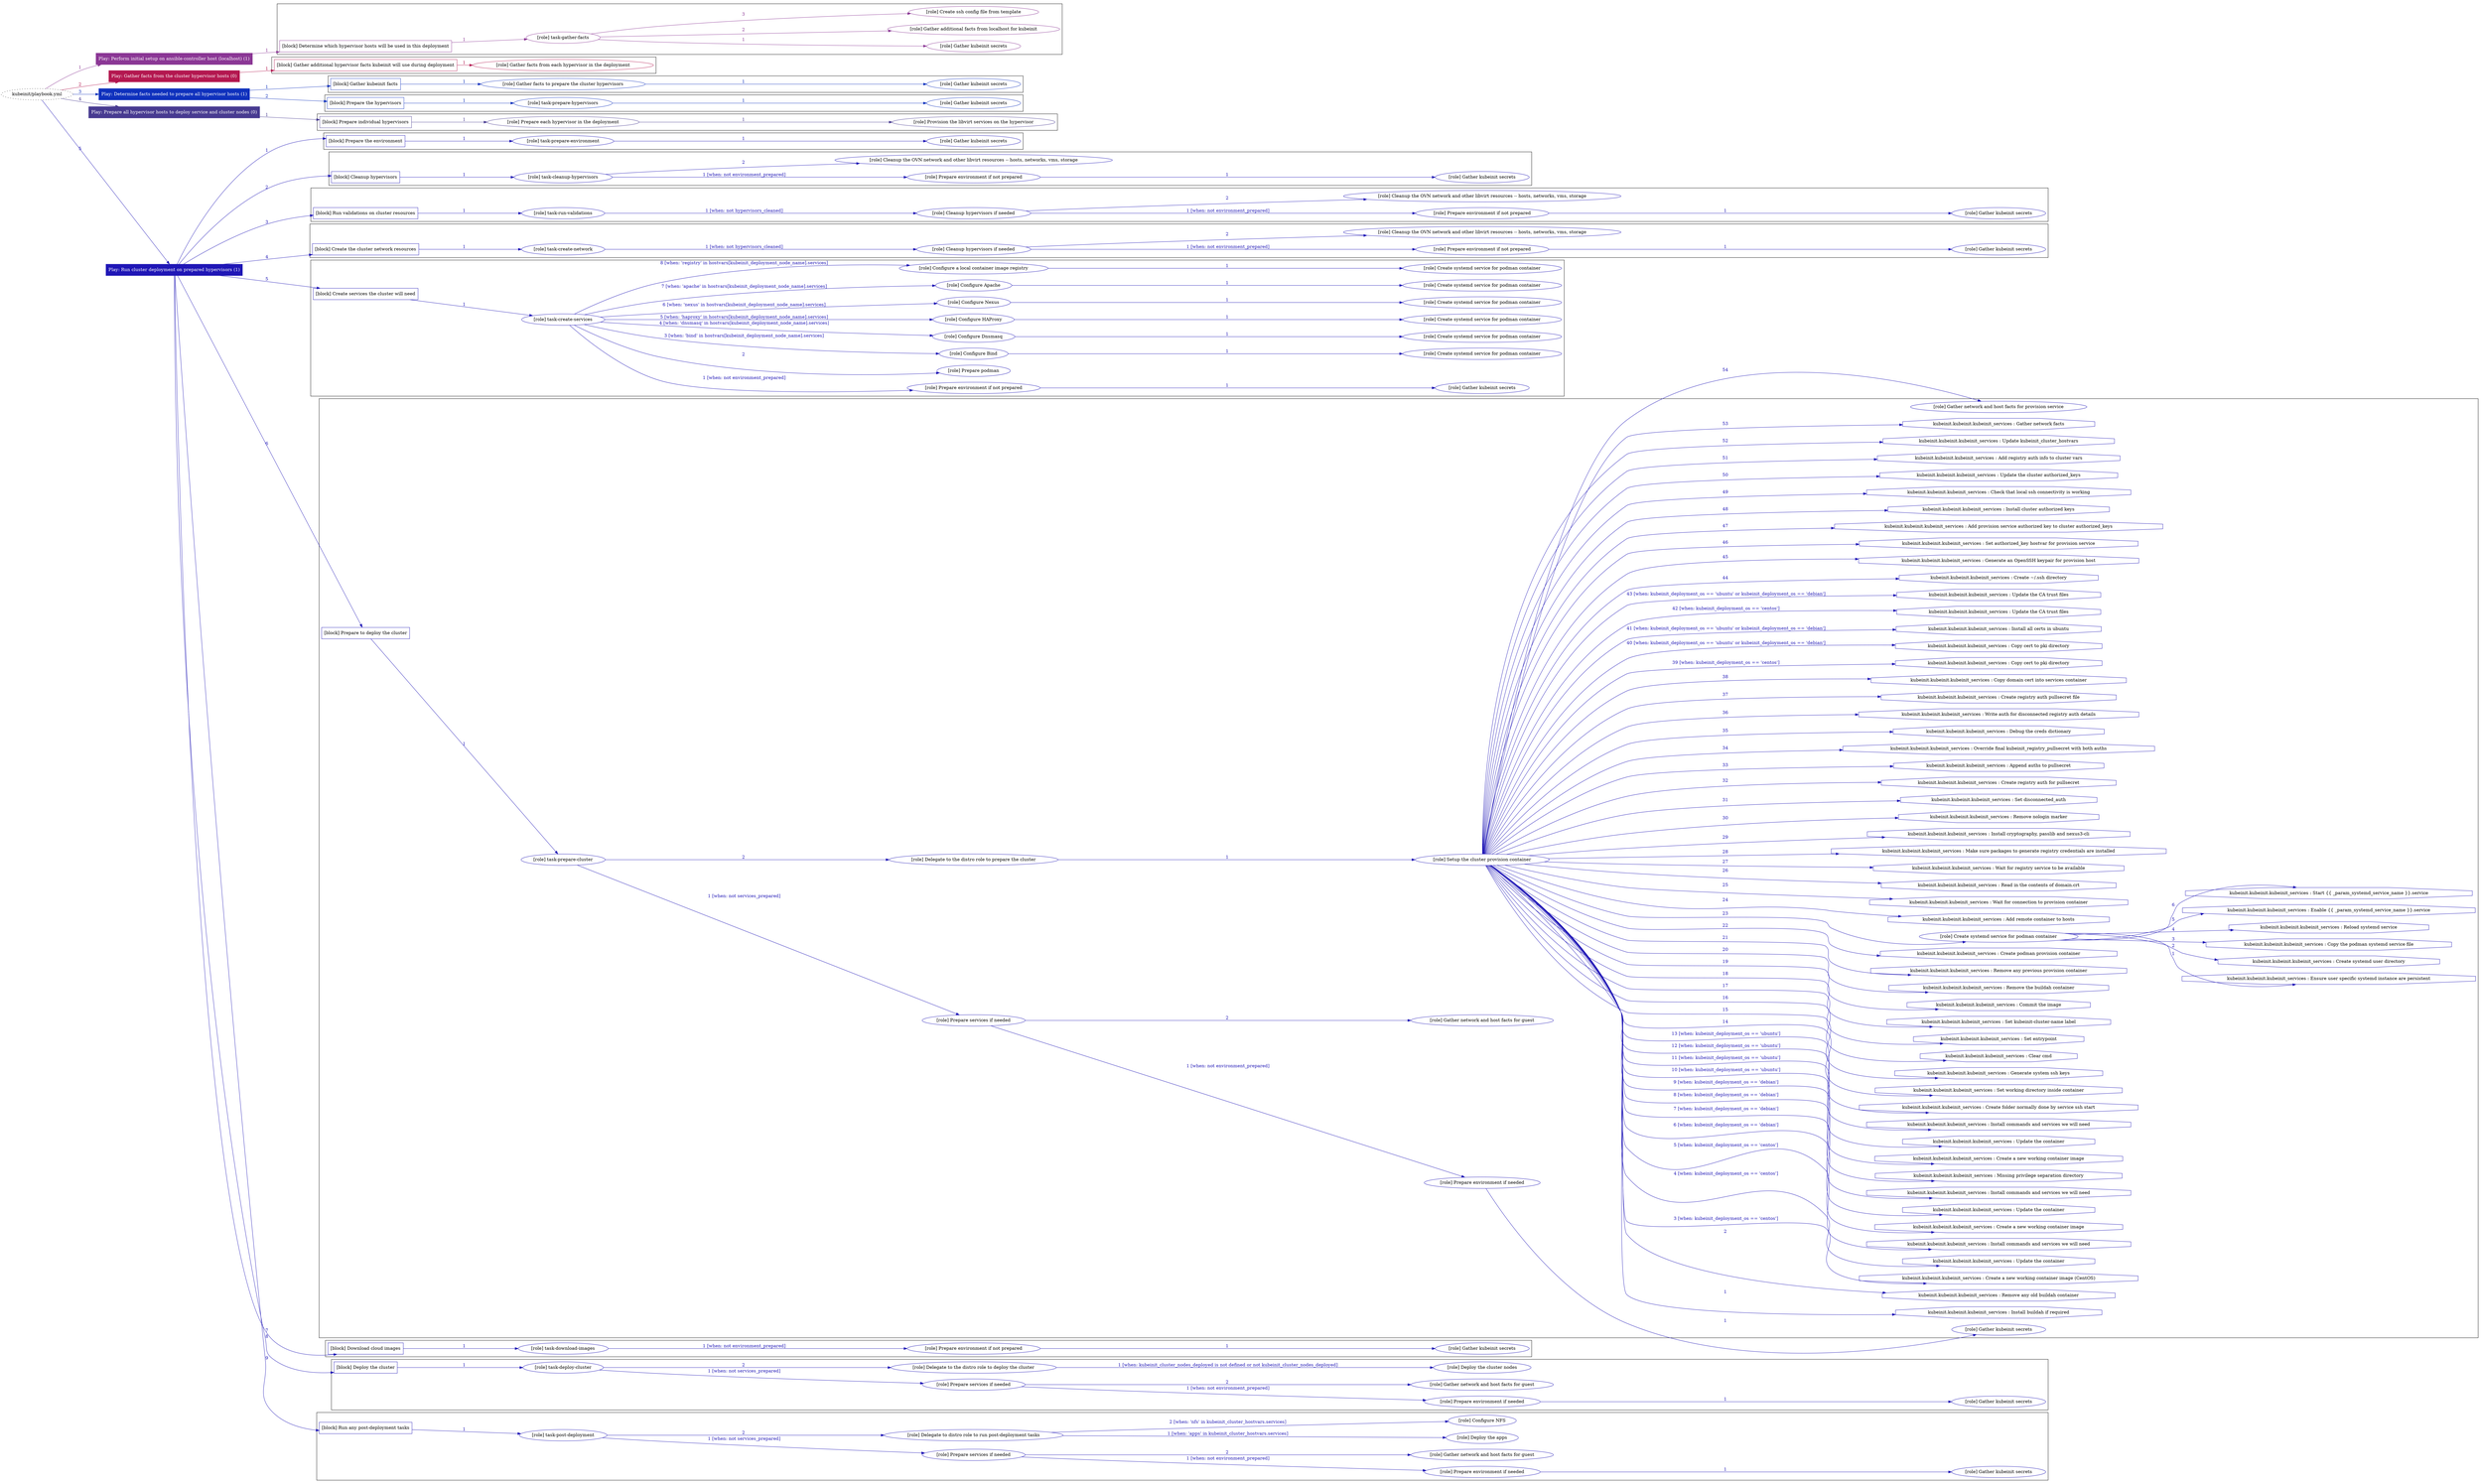 digraph {
	graph [concentrate=true ordering=in rankdir=LR ratio=fill]
	edge [esep=5 sep=10]
	"kubeinit/playbook.yml" [URL="/home/runner/work/kubeinit/kubeinit/kubeinit/playbook.yml" id=playbook_6f18d0b1 style=dotted]
	"kubeinit/playbook.yml" -> play_b42cf530 [label="1 " color="#8b3795" fontcolor="#8b3795" id=edge_ea13660c labeltooltip="1 " tooltip="1 "]
	subgraph "Play: Perform initial setup on ansible-controller host (localhost) (1)" {
		play_b42cf530 [label="Play: Perform initial setup on ansible-controller host (localhost) (1)" URL="/home/runner/work/kubeinit/kubeinit/kubeinit/playbook.yml" color="#8b3795" fontcolor="#ffffff" id=play_b42cf530 shape=box style=filled tooltip=localhost]
		play_b42cf530 -> block_3a0edf77 [label=1 color="#8b3795" fontcolor="#8b3795" id=edge_9c2eaf0f labeltooltip=1 tooltip=1]
		subgraph cluster_block_3a0edf77 {
			block_3a0edf77 [label="[block] Determine which hypervisor hosts will be used in this deployment" URL="/home/runner/work/kubeinit/kubeinit/kubeinit/playbook.yml" color="#8b3795" id=block_3a0edf77 labeltooltip="Determine which hypervisor hosts will be used in this deployment" shape=box tooltip="Determine which hypervisor hosts will be used in this deployment"]
			block_3a0edf77 -> role_0c6d0d10 [label="1 " color="#8b3795" fontcolor="#8b3795" id=edge_52cb976f labeltooltip="1 " tooltip="1 "]
			subgraph "task-gather-facts" {
				role_0c6d0d10 [label="[role] task-gather-facts" URL="/home/runner/work/kubeinit/kubeinit/kubeinit/playbook.yml" color="#8b3795" id=role_0c6d0d10 tooltip="task-gather-facts"]
				role_0c6d0d10 -> role_20e9c33c [label="1 " color="#8b3795" fontcolor="#8b3795" id=edge_e64c3f36 labeltooltip="1 " tooltip="1 "]
				subgraph "Gather kubeinit secrets" {
					role_20e9c33c [label="[role] Gather kubeinit secrets" URL="/home/runner/.ansible/collections/ansible_collections/kubeinit/kubeinit/roles/kubeinit_prepare/tasks/build_hypervisors_group.yml" color="#8b3795" id=role_20e9c33c tooltip="Gather kubeinit secrets"]
				}
				role_0c6d0d10 -> role_5b8bcbaf [label="2 " color="#8b3795" fontcolor="#8b3795" id=edge_43a0a05f labeltooltip="2 " tooltip="2 "]
				subgraph "Gather additional facts from localhost for kubeinit" {
					role_5b8bcbaf [label="[role] Gather additional facts from localhost for kubeinit" URL="/home/runner/.ansible/collections/ansible_collections/kubeinit/kubeinit/roles/kubeinit_prepare/tasks/build_hypervisors_group.yml" color="#8b3795" id=role_5b8bcbaf tooltip="Gather additional facts from localhost for kubeinit"]
				}
				role_0c6d0d10 -> role_010b39bb [label="3 " color="#8b3795" fontcolor="#8b3795" id=edge_67a5ed3c labeltooltip="3 " tooltip="3 "]
				subgraph "Create ssh config file from template" {
					role_010b39bb [label="[role] Create ssh config file from template" URL="/home/runner/.ansible/collections/ansible_collections/kubeinit/kubeinit/roles/kubeinit_prepare/tasks/build_hypervisors_group.yml" color="#8b3795" id=role_010b39bb tooltip="Create ssh config file from template"]
				}
			}
		}
	}
	"kubeinit/playbook.yml" -> play_cfb3d9e6 [label="2 " color="#b41850" fontcolor="#b41850" id=edge_f082a2d9 labeltooltip="2 " tooltip="2 "]
	subgraph "Play: Gather facts from the cluster hypervisor hosts (0)" {
		play_cfb3d9e6 [label="Play: Gather facts from the cluster hypervisor hosts (0)" URL="/home/runner/work/kubeinit/kubeinit/kubeinit/playbook.yml" color="#b41850" fontcolor="#ffffff" id=play_cfb3d9e6 shape=box style=filled tooltip="Play: Gather facts from the cluster hypervisor hosts (0)"]
		play_cfb3d9e6 -> block_306bee16 [label=1 color="#b41850" fontcolor="#b41850" id=edge_52536726 labeltooltip=1 tooltip=1]
		subgraph cluster_block_306bee16 {
			block_306bee16 [label="[block] Gather additional hypervisor facts kubeinit will use during deployment" URL="/home/runner/work/kubeinit/kubeinit/kubeinit/playbook.yml" color="#b41850" id=block_306bee16 labeltooltip="Gather additional hypervisor facts kubeinit will use during deployment" shape=box tooltip="Gather additional hypervisor facts kubeinit will use during deployment"]
			block_306bee16 -> role_b2135951 [label="1 " color="#b41850" fontcolor="#b41850" id=edge_f95612c1 labeltooltip="1 " tooltip="1 "]
			subgraph "Gather facts from each hypervisor in the deployment" {
				role_b2135951 [label="[role] Gather facts from each hypervisor in the deployment" URL="/home/runner/work/kubeinit/kubeinit/kubeinit/playbook.yml" color="#b41850" id=role_b2135951 tooltip="Gather facts from each hypervisor in the deployment"]
			}
		}
	}
	"kubeinit/playbook.yml" -> play_650c4e00 [label="3 " color="#0f31bd" fontcolor="#0f31bd" id=edge_0e15de65 labeltooltip="3 " tooltip="3 "]
	subgraph "Play: Determine facts needed to prepare all hypervisor hosts (1)" {
		play_650c4e00 [label="Play: Determine facts needed to prepare all hypervisor hosts (1)" URL="/home/runner/work/kubeinit/kubeinit/kubeinit/playbook.yml" color="#0f31bd" fontcolor="#ffffff" id=play_650c4e00 shape=box style=filled tooltip=localhost]
		play_650c4e00 -> block_86a83ce4 [label=1 color="#0f31bd" fontcolor="#0f31bd" id=edge_ebbe7cc3 labeltooltip=1 tooltip=1]
		subgraph cluster_block_86a83ce4 {
			block_86a83ce4 [label="[block] Gather kubeinit facts" URL="/home/runner/work/kubeinit/kubeinit/kubeinit/playbook.yml" color="#0f31bd" id=block_86a83ce4 labeltooltip="Gather kubeinit facts" shape=box tooltip="Gather kubeinit facts"]
			block_86a83ce4 -> role_f30e8d11 [label="1 " color="#0f31bd" fontcolor="#0f31bd" id=edge_5b989582 labeltooltip="1 " tooltip="1 "]
			subgraph "Gather facts to prepare the cluster hypervisors" {
				role_f30e8d11 [label="[role] Gather facts to prepare the cluster hypervisors" URL="/home/runner/work/kubeinit/kubeinit/kubeinit/playbook.yml" color="#0f31bd" id=role_f30e8d11 tooltip="Gather facts to prepare the cluster hypervisors"]
				role_f30e8d11 -> role_c1dc964d [label="1 " color="#0f31bd" fontcolor="#0f31bd" id=edge_f351c752 labeltooltip="1 " tooltip="1 "]
				subgraph "Gather kubeinit secrets" {
					role_c1dc964d [label="[role] Gather kubeinit secrets" URL="/home/runner/.ansible/collections/ansible_collections/kubeinit/kubeinit/roles/kubeinit_prepare/tasks/gather_kubeinit_facts.yml" color="#0f31bd" id=role_c1dc964d tooltip="Gather kubeinit secrets"]
				}
			}
		}
		play_650c4e00 -> block_d0927b95 [label=2 color="#0f31bd" fontcolor="#0f31bd" id=edge_b5e6d255 labeltooltip=2 tooltip=2]
		subgraph cluster_block_d0927b95 {
			block_d0927b95 [label="[block] Prepare the hypervisors" URL="/home/runner/work/kubeinit/kubeinit/kubeinit/playbook.yml" color="#0f31bd" id=block_d0927b95 labeltooltip="Prepare the hypervisors" shape=box tooltip="Prepare the hypervisors"]
			block_d0927b95 -> role_525f8d98 [label="1 " color="#0f31bd" fontcolor="#0f31bd" id=edge_cb30b84f labeltooltip="1 " tooltip="1 "]
			subgraph "task-prepare-hypervisors" {
				role_525f8d98 [label="[role] task-prepare-hypervisors" URL="/home/runner/work/kubeinit/kubeinit/kubeinit/playbook.yml" color="#0f31bd" id=role_525f8d98 tooltip="task-prepare-hypervisors"]
				role_525f8d98 -> role_63ef2d09 [label="1 " color="#0f31bd" fontcolor="#0f31bd" id=edge_f67bb3f4 labeltooltip="1 " tooltip="1 "]
				subgraph "Gather kubeinit secrets" {
					role_63ef2d09 [label="[role] Gather kubeinit secrets" URL="/home/runner/.ansible/collections/ansible_collections/kubeinit/kubeinit/roles/kubeinit_prepare/tasks/gather_kubeinit_facts.yml" color="#0f31bd" id=role_63ef2d09 tooltip="Gather kubeinit secrets"]
				}
			}
		}
	}
	"kubeinit/playbook.yml" -> play_0d5995d3 [label="4 " color="#483b91" fontcolor="#483b91" id=edge_222e5ee7 labeltooltip="4 " tooltip="4 "]
	subgraph "Play: Prepare all hypervisor hosts to deploy service and cluster nodes (0)" {
		play_0d5995d3 [label="Play: Prepare all hypervisor hosts to deploy service and cluster nodes (0)" URL="/home/runner/work/kubeinit/kubeinit/kubeinit/playbook.yml" color="#483b91" fontcolor="#ffffff" id=play_0d5995d3 shape=box style=filled tooltip="Play: Prepare all hypervisor hosts to deploy service and cluster nodes (0)"]
		play_0d5995d3 -> block_86c8e6cf [label=1 color="#483b91" fontcolor="#483b91" id=edge_bf64dee2 labeltooltip=1 tooltip=1]
		subgraph cluster_block_86c8e6cf {
			block_86c8e6cf [label="[block] Prepare individual hypervisors" URL="/home/runner/work/kubeinit/kubeinit/kubeinit/playbook.yml" color="#483b91" id=block_86c8e6cf labeltooltip="Prepare individual hypervisors" shape=box tooltip="Prepare individual hypervisors"]
			block_86c8e6cf -> role_83634fb8 [label="1 " color="#483b91" fontcolor="#483b91" id=edge_dd707c74 labeltooltip="1 " tooltip="1 "]
			subgraph "Prepare each hypervisor in the deployment" {
				role_83634fb8 [label="[role] Prepare each hypervisor in the deployment" URL="/home/runner/work/kubeinit/kubeinit/kubeinit/playbook.yml" color="#483b91" id=role_83634fb8 tooltip="Prepare each hypervisor in the deployment"]
				role_83634fb8 -> role_26fb30cc [label="1 " color="#483b91" fontcolor="#483b91" id=edge_2cf1e331 labeltooltip="1 " tooltip="1 "]
				subgraph "Provision the libvirt services on the hypervisor" {
					role_26fb30cc [label="[role] Provision the libvirt services on the hypervisor" URL="/home/runner/.ansible/collections/ansible_collections/kubeinit/kubeinit/roles/kubeinit_prepare/tasks/prepare_hypervisor.yml" color="#483b91" id=role_26fb30cc tooltip="Provision the libvirt services on the hypervisor"]
				}
			}
		}
	}
	"kubeinit/playbook.yml" -> play_98505608 [label="5 " color="#1f16b6" fontcolor="#1f16b6" id=edge_7deb2ba8 labeltooltip="5 " tooltip="5 "]
	subgraph "Play: Run cluster deployment on prepared hypervisors (1)" {
		play_98505608 [label="Play: Run cluster deployment on prepared hypervisors (1)" URL="/home/runner/work/kubeinit/kubeinit/kubeinit/playbook.yml" color="#1f16b6" fontcolor="#ffffff" id=play_98505608 shape=box style=filled tooltip=localhost]
		play_98505608 -> block_59dcc989 [label=1 color="#1f16b6" fontcolor="#1f16b6" id=edge_e5a15ce8 labeltooltip=1 tooltip=1]
		subgraph cluster_block_59dcc989 {
			block_59dcc989 [label="[block] Prepare the environment" URL="/home/runner/work/kubeinit/kubeinit/kubeinit/playbook.yml" color="#1f16b6" id=block_59dcc989 labeltooltip="Prepare the environment" shape=box tooltip="Prepare the environment"]
			block_59dcc989 -> role_6bbbe0ab [label="1 " color="#1f16b6" fontcolor="#1f16b6" id=edge_b7beffad labeltooltip="1 " tooltip="1 "]
			subgraph "task-prepare-environment" {
				role_6bbbe0ab [label="[role] task-prepare-environment" URL="/home/runner/work/kubeinit/kubeinit/kubeinit/playbook.yml" color="#1f16b6" id=role_6bbbe0ab tooltip="task-prepare-environment"]
				role_6bbbe0ab -> role_c55fc0d6 [label="1 " color="#1f16b6" fontcolor="#1f16b6" id=edge_d162bf10 labeltooltip="1 " tooltip="1 "]
				subgraph "Gather kubeinit secrets" {
					role_c55fc0d6 [label="[role] Gather kubeinit secrets" URL="/home/runner/.ansible/collections/ansible_collections/kubeinit/kubeinit/roles/kubeinit_prepare/tasks/gather_kubeinit_facts.yml" color="#1f16b6" id=role_c55fc0d6 tooltip="Gather kubeinit secrets"]
				}
			}
		}
		play_98505608 -> block_96ac5576 [label=2 color="#1f16b6" fontcolor="#1f16b6" id=edge_ece3af75 labeltooltip=2 tooltip=2]
		subgraph cluster_block_96ac5576 {
			block_96ac5576 [label="[block] Cleanup hypervisors" URL="/home/runner/work/kubeinit/kubeinit/kubeinit/playbook.yml" color="#1f16b6" id=block_96ac5576 labeltooltip="Cleanup hypervisors" shape=box tooltip="Cleanup hypervisors"]
			block_96ac5576 -> role_56980fcc [label="1 " color="#1f16b6" fontcolor="#1f16b6" id=edge_80d395a8 labeltooltip="1 " tooltip="1 "]
			subgraph "task-cleanup-hypervisors" {
				role_56980fcc [label="[role] task-cleanup-hypervisors" URL="/home/runner/work/kubeinit/kubeinit/kubeinit/playbook.yml" color="#1f16b6" id=role_56980fcc tooltip="task-cleanup-hypervisors"]
				role_56980fcc -> role_201cfe90 [label="1 [when: not environment_prepared]" color="#1f16b6" fontcolor="#1f16b6" id=edge_68ca04d3 labeltooltip="1 [when: not environment_prepared]" tooltip="1 [when: not environment_prepared]"]
				subgraph "Prepare environment if not prepared" {
					role_201cfe90 [label="[role] Prepare environment if not prepared" URL="/home/runner/.ansible/collections/ansible_collections/kubeinit/kubeinit/roles/kubeinit_prepare/tasks/cleanup_hypervisors.yml" color="#1f16b6" id=role_201cfe90 tooltip="Prepare environment if not prepared"]
					role_201cfe90 -> role_4d1c900b [label="1 " color="#1f16b6" fontcolor="#1f16b6" id=edge_c8b13ad1 labeltooltip="1 " tooltip="1 "]
					subgraph "Gather kubeinit secrets" {
						role_4d1c900b [label="[role] Gather kubeinit secrets" URL="/home/runner/.ansible/collections/ansible_collections/kubeinit/kubeinit/roles/kubeinit_prepare/tasks/gather_kubeinit_facts.yml" color="#1f16b6" id=role_4d1c900b tooltip="Gather kubeinit secrets"]
					}
				}
				role_56980fcc -> role_f1fe6ef7 [label="2 " color="#1f16b6" fontcolor="#1f16b6" id=edge_366bfa4a labeltooltip="2 " tooltip="2 "]
				subgraph "Cleanup the OVN network and other libvirt resources -- hosts, networks, vms, storage" {
					role_f1fe6ef7 [label="[role] Cleanup the OVN network and other libvirt resources -- hosts, networks, vms, storage" URL="/home/runner/.ansible/collections/ansible_collections/kubeinit/kubeinit/roles/kubeinit_prepare/tasks/cleanup_hypervisors.yml" color="#1f16b6" id=role_f1fe6ef7 tooltip="Cleanup the OVN network and other libvirt resources -- hosts, networks, vms, storage"]
				}
			}
		}
		play_98505608 -> block_2c771d83 [label=3 color="#1f16b6" fontcolor="#1f16b6" id=edge_5f792585 labeltooltip=3 tooltip=3]
		subgraph cluster_block_2c771d83 {
			block_2c771d83 [label="[block] Run validations on cluster resources" URL="/home/runner/work/kubeinit/kubeinit/kubeinit/playbook.yml" color="#1f16b6" id=block_2c771d83 labeltooltip="Run validations on cluster resources" shape=box tooltip="Run validations on cluster resources"]
			block_2c771d83 -> role_5039c6e7 [label="1 " color="#1f16b6" fontcolor="#1f16b6" id=edge_8339f0e7 labeltooltip="1 " tooltip="1 "]
			subgraph "task-run-validations" {
				role_5039c6e7 [label="[role] task-run-validations" URL="/home/runner/work/kubeinit/kubeinit/kubeinit/playbook.yml" color="#1f16b6" id=role_5039c6e7 tooltip="task-run-validations"]
				role_5039c6e7 -> role_f5bb0ca6 [label="1 [when: not hypervisors_cleaned]" color="#1f16b6" fontcolor="#1f16b6" id=edge_5b71934a labeltooltip="1 [when: not hypervisors_cleaned]" tooltip="1 [when: not hypervisors_cleaned]"]
				subgraph "Cleanup hypervisors if needed" {
					role_f5bb0ca6 [label="[role] Cleanup hypervisors if needed" URL="/home/runner/.ansible/collections/ansible_collections/kubeinit/kubeinit/roles/kubeinit_validations/tasks/main.yml" color="#1f16b6" id=role_f5bb0ca6 tooltip="Cleanup hypervisors if needed"]
					role_f5bb0ca6 -> role_41895c84 [label="1 [when: not environment_prepared]" color="#1f16b6" fontcolor="#1f16b6" id=edge_9cfff8fa labeltooltip="1 [when: not environment_prepared]" tooltip="1 [when: not environment_prepared]"]
					subgraph "Prepare environment if not prepared" {
						role_41895c84 [label="[role] Prepare environment if not prepared" URL="/home/runner/.ansible/collections/ansible_collections/kubeinit/kubeinit/roles/kubeinit_prepare/tasks/cleanup_hypervisors.yml" color="#1f16b6" id=role_41895c84 tooltip="Prepare environment if not prepared"]
						role_41895c84 -> role_c202aeec [label="1 " color="#1f16b6" fontcolor="#1f16b6" id=edge_0406b450 labeltooltip="1 " tooltip="1 "]
						subgraph "Gather kubeinit secrets" {
							role_c202aeec [label="[role] Gather kubeinit secrets" URL="/home/runner/.ansible/collections/ansible_collections/kubeinit/kubeinit/roles/kubeinit_prepare/tasks/gather_kubeinit_facts.yml" color="#1f16b6" id=role_c202aeec tooltip="Gather kubeinit secrets"]
						}
					}
					role_f5bb0ca6 -> role_5f454a08 [label="2 " color="#1f16b6" fontcolor="#1f16b6" id=edge_2a09d527 labeltooltip="2 " tooltip="2 "]
					subgraph "Cleanup the OVN network and other libvirt resources -- hosts, networks, vms, storage" {
						role_5f454a08 [label="[role] Cleanup the OVN network and other libvirt resources -- hosts, networks, vms, storage" URL="/home/runner/.ansible/collections/ansible_collections/kubeinit/kubeinit/roles/kubeinit_prepare/tasks/cleanup_hypervisors.yml" color="#1f16b6" id=role_5f454a08 tooltip="Cleanup the OVN network and other libvirt resources -- hosts, networks, vms, storage"]
					}
				}
			}
		}
		play_98505608 -> block_d47bbad7 [label=4 color="#1f16b6" fontcolor="#1f16b6" id=edge_18469d0d labeltooltip=4 tooltip=4]
		subgraph cluster_block_d47bbad7 {
			block_d47bbad7 [label="[block] Create the cluster network resources" URL="/home/runner/work/kubeinit/kubeinit/kubeinit/playbook.yml" color="#1f16b6" id=block_d47bbad7 labeltooltip="Create the cluster network resources" shape=box tooltip="Create the cluster network resources"]
			block_d47bbad7 -> role_1cd30827 [label="1 " color="#1f16b6" fontcolor="#1f16b6" id=edge_95cc2d70 labeltooltip="1 " tooltip="1 "]
			subgraph "task-create-network" {
				role_1cd30827 [label="[role] task-create-network" URL="/home/runner/work/kubeinit/kubeinit/kubeinit/playbook.yml" color="#1f16b6" id=role_1cd30827 tooltip="task-create-network"]
				role_1cd30827 -> role_1245d2c1 [label="1 [when: not hypervisors_cleaned]" color="#1f16b6" fontcolor="#1f16b6" id=edge_7ad881ff labeltooltip="1 [when: not hypervisors_cleaned]" tooltip="1 [when: not hypervisors_cleaned]"]
				subgraph "Cleanup hypervisors if needed" {
					role_1245d2c1 [label="[role] Cleanup hypervisors if needed" URL="/home/runner/.ansible/collections/ansible_collections/kubeinit/kubeinit/roles/kubeinit_libvirt/tasks/create_network.yml" color="#1f16b6" id=role_1245d2c1 tooltip="Cleanup hypervisors if needed"]
					role_1245d2c1 -> role_b914fcb3 [label="1 [when: not environment_prepared]" color="#1f16b6" fontcolor="#1f16b6" id=edge_68a6e567 labeltooltip="1 [when: not environment_prepared]" tooltip="1 [when: not environment_prepared]"]
					subgraph "Prepare environment if not prepared" {
						role_b914fcb3 [label="[role] Prepare environment if not prepared" URL="/home/runner/.ansible/collections/ansible_collections/kubeinit/kubeinit/roles/kubeinit_prepare/tasks/cleanup_hypervisors.yml" color="#1f16b6" id=role_b914fcb3 tooltip="Prepare environment if not prepared"]
						role_b914fcb3 -> role_5d6fb13e [label="1 " color="#1f16b6" fontcolor="#1f16b6" id=edge_a99e860c labeltooltip="1 " tooltip="1 "]
						subgraph "Gather kubeinit secrets" {
							role_5d6fb13e [label="[role] Gather kubeinit secrets" URL="/home/runner/.ansible/collections/ansible_collections/kubeinit/kubeinit/roles/kubeinit_prepare/tasks/gather_kubeinit_facts.yml" color="#1f16b6" id=role_5d6fb13e tooltip="Gather kubeinit secrets"]
						}
					}
					role_1245d2c1 -> role_fabfee52 [label="2 " color="#1f16b6" fontcolor="#1f16b6" id=edge_8b13220b labeltooltip="2 " tooltip="2 "]
					subgraph "Cleanup the OVN network and other libvirt resources -- hosts, networks, vms, storage" {
						role_fabfee52 [label="[role] Cleanup the OVN network and other libvirt resources -- hosts, networks, vms, storage" URL="/home/runner/.ansible/collections/ansible_collections/kubeinit/kubeinit/roles/kubeinit_prepare/tasks/cleanup_hypervisors.yml" color="#1f16b6" id=role_fabfee52 tooltip="Cleanup the OVN network and other libvirt resources -- hosts, networks, vms, storage"]
					}
				}
			}
		}
		play_98505608 -> block_fa265d33 [label=5 color="#1f16b6" fontcolor="#1f16b6" id=edge_19fb7a52 labeltooltip=5 tooltip=5]
		subgraph cluster_block_fa265d33 {
			block_fa265d33 [label="[block] Create services the cluster will need" URL="/home/runner/work/kubeinit/kubeinit/kubeinit/playbook.yml" color="#1f16b6" id=block_fa265d33 labeltooltip="Create services the cluster will need" shape=box tooltip="Create services the cluster will need"]
			block_fa265d33 -> role_0433ac96 [label="1 " color="#1f16b6" fontcolor="#1f16b6" id=edge_5718b291 labeltooltip="1 " tooltip="1 "]
			subgraph "task-create-services" {
				role_0433ac96 [label="[role] task-create-services" URL="/home/runner/work/kubeinit/kubeinit/kubeinit/playbook.yml" color="#1f16b6" id=role_0433ac96 tooltip="task-create-services"]
				role_0433ac96 -> role_ce0ff4c4 [label="1 [when: not environment_prepared]" color="#1f16b6" fontcolor="#1f16b6" id=edge_b22c95d9 labeltooltip="1 [when: not environment_prepared]" tooltip="1 [when: not environment_prepared]"]
				subgraph "Prepare environment if not prepared" {
					role_ce0ff4c4 [label="[role] Prepare environment if not prepared" URL="/home/runner/.ansible/collections/ansible_collections/kubeinit/kubeinit/roles/kubeinit_services/tasks/main.yml" color="#1f16b6" id=role_ce0ff4c4 tooltip="Prepare environment if not prepared"]
					role_ce0ff4c4 -> role_2ab95ace [label="1 " color="#1f16b6" fontcolor="#1f16b6" id=edge_8f779eb5 labeltooltip="1 " tooltip="1 "]
					subgraph "Gather kubeinit secrets" {
						role_2ab95ace [label="[role] Gather kubeinit secrets" URL="/home/runner/.ansible/collections/ansible_collections/kubeinit/kubeinit/roles/kubeinit_prepare/tasks/gather_kubeinit_facts.yml" color="#1f16b6" id=role_2ab95ace tooltip="Gather kubeinit secrets"]
					}
				}
				role_0433ac96 -> role_d02a44d0 [label="2 " color="#1f16b6" fontcolor="#1f16b6" id=edge_ef780bc5 labeltooltip="2 " tooltip="2 "]
				subgraph "Prepare podman" {
					role_d02a44d0 [label="[role] Prepare podman" URL="/home/runner/.ansible/collections/ansible_collections/kubeinit/kubeinit/roles/kubeinit_services/tasks/00_create_service_pod.yml" color="#1f16b6" id=role_d02a44d0 tooltip="Prepare podman"]
				}
				role_0433ac96 -> role_d9fed2e5 [label="3 [when: 'bind' in hostvars[kubeinit_deployment_node_name].services]" color="#1f16b6" fontcolor="#1f16b6" id=edge_ca2b4d65 labeltooltip="3 [when: 'bind' in hostvars[kubeinit_deployment_node_name].services]" tooltip="3 [when: 'bind' in hostvars[kubeinit_deployment_node_name].services]"]
				subgraph "Configure Bind" {
					role_d9fed2e5 [label="[role] Configure Bind" URL="/home/runner/.ansible/collections/ansible_collections/kubeinit/kubeinit/roles/kubeinit_services/tasks/start_services_containers.yml" color="#1f16b6" id=role_d9fed2e5 tooltip="Configure Bind"]
					role_d9fed2e5 -> role_2f2e783b [label="1 " color="#1f16b6" fontcolor="#1f16b6" id=edge_7d60ea14 labeltooltip="1 " tooltip="1 "]
					subgraph "Create systemd service for podman container" {
						role_2f2e783b [label="[role] Create systemd service for podman container" URL="/home/runner/.ansible/collections/ansible_collections/kubeinit/kubeinit/roles/kubeinit_bind/tasks/main.yml" color="#1f16b6" id=role_2f2e783b tooltip="Create systemd service for podman container"]
					}
				}
				role_0433ac96 -> role_0780a013 [label="4 [when: 'dnsmasq' in hostvars[kubeinit_deployment_node_name].services]" color="#1f16b6" fontcolor="#1f16b6" id=edge_f767d204 labeltooltip="4 [when: 'dnsmasq' in hostvars[kubeinit_deployment_node_name].services]" tooltip="4 [when: 'dnsmasq' in hostvars[kubeinit_deployment_node_name].services]"]
				subgraph "Configure Dnsmasq" {
					role_0780a013 [label="[role] Configure Dnsmasq" URL="/home/runner/.ansible/collections/ansible_collections/kubeinit/kubeinit/roles/kubeinit_services/tasks/start_services_containers.yml" color="#1f16b6" id=role_0780a013 tooltip="Configure Dnsmasq"]
					role_0780a013 -> role_35d426e2 [label="1 " color="#1f16b6" fontcolor="#1f16b6" id=edge_c296ea2c labeltooltip="1 " tooltip="1 "]
					subgraph "Create systemd service for podman container" {
						role_35d426e2 [label="[role] Create systemd service for podman container" URL="/home/runner/.ansible/collections/ansible_collections/kubeinit/kubeinit/roles/kubeinit_dnsmasq/tasks/main.yml" color="#1f16b6" id=role_35d426e2 tooltip="Create systemd service for podman container"]
					}
				}
				role_0433ac96 -> role_8a49472a [label="5 [when: 'haproxy' in hostvars[kubeinit_deployment_node_name].services]" color="#1f16b6" fontcolor="#1f16b6" id=edge_008f6d18 labeltooltip="5 [when: 'haproxy' in hostvars[kubeinit_deployment_node_name].services]" tooltip="5 [when: 'haproxy' in hostvars[kubeinit_deployment_node_name].services]"]
				subgraph "Configure HAProxy" {
					role_8a49472a [label="[role] Configure HAProxy" URL="/home/runner/.ansible/collections/ansible_collections/kubeinit/kubeinit/roles/kubeinit_services/tasks/start_services_containers.yml" color="#1f16b6" id=role_8a49472a tooltip="Configure HAProxy"]
					role_8a49472a -> role_cd21b42a [label="1 " color="#1f16b6" fontcolor="#1f16b6" id=edge_07193686 labeltooltip="1 " tooltip="1 "]
					subgraph "Create systemd service for podman container" {
						role_cd21b42a [label="[role] Create systemd service for podman container" URL="/home/runner/.ansible/collections/ansible_collections/kubeinit/kubeinit/roles/kubeinit_haproxy/tasks/main.yml" color="#1f16b6" id=role_cd21b42a tooltip="Create systemd service for podman container"]
					}
				}
				role_0433ac96 -> role_93982d99 [label="6 [when: 'nexus' in hostvars[kubeinit_deployment_node_name].services]" color="#1f16b6" fontcolor="#1f16b6" id=edge_f3fc5e9f labeltooltip="6 [when: 'nexus' in hostvars[kubeinit_deployment_node_name].services]" tooltip="6 [when: 'nexus' in hostvars[kubeinit_deployment_node_name].services]"]
				subgraph "Configure Nexus" {
					role_93982d99 [label="[role] Configure Nexus" URL="/home/runner/.ansible/collections/ansible_collections/kubeinit/kubeinit/roles/kubeinit_services/tasks/start_services_containers.yml" color="#1f16b6" id=role_93982d99 tooltip="Configure Nexus"]
					role_93982d99 -> role_3395445f [label="1 " color="#1f16b6" fontcolor="#1f16b6" id=edge_fdbbd639 labeltooltip="1 " tooltip="1 "]
					subgraph "Create systemd service for podman container" {
						role_3395445f [label="[role] Create systemd service for podman container" URL="/home/runner/.ansible/collections/ansible_collections/kubeinit/kubeinit/roles/kubeinit_nexus/tasks/main.yml" color="#1f16b6" id=role_3395445f tooltip="Create systemd service for podman container"]
					}
				}
				role_0433ac96 -> role_58a9998c [label="7 [when: 'apache' in hostvars[kubeinit_deployment_node_name].services]" color="#1f16b6" fontcolor="#1f16b6" id=edge_53004620 labeltooltip="7 [when: 'apache' in hostvars[kubeinit_deployment_node_name].services]" tooltip="7 [when: 'apache' in hostvars[kubeinit_deployment_node_name].services]"]
				subgraph "Configure Apache" {
					role_58a9998c [label="[role] Configure Apache" URL="/home/runner/.ansible/collections/ansible_collections/kubeinit/kubeinit/roles/kubeinit_services/tasks/start_services_containers.yml" color="#1f16b6" id=role_58a9998c tooltip="Configure Apache"]
					role_58a9998c -> role_c86cc23c [label="1 " color="#1f16b6" fontcolor="#1f16b6" id=edge_56835909 labeltooltip="1 " tooltip="1 "]
					subgraph "Create systemd service for podman container" {
						role_c86cc23c [label="[role] Create systemd service for podman container" URL="/home/runner/.ansible/collections/ansible_collections/kubeinit/kubeinit/roles/kubeinit_apache/tasks/main.yml" color="#1f16b6" id=role_c86cc23c tooltip="Create systemd service for podman container"]
					}
				}
				role_0433ac96 -> role_b5f28f56 [label="8 [when: 'registry' in hostvars[kubeinit_deployment_node_name].services]" color="#1f16b6" fontcolor="#1f16b6" id=edge_65d12794 labeltooltip="8 [when: 'registry' in hostvars[kubeinit_deployment_node_name].services]" tooltip="8 [when: 'registry' in hostvars[kubeinit_deployment_node_name].services]"]
				subgraph "Configure a local container image registry" {
					role_b5f28f56 [label="[role] Configure a local container image registry" URL="/home/runner/.ansible/collections/ansible_collections/kubeinit/kubeinit/roles/kubeinit_services/tasks/start_services_containers.yml" color="#1f16b6" id=role_b5f28f56 tooltip="Configure a local container image registry"]
					role_b5f28f56 -> role_56e98e75 [label="1 " color="#1f16b6" fontcolor="#1f16b6" id=edge_0634c70d labeltooltip="1 " tooltip="1 "]
					subgraph "Create systemd service for podman container" {
						role_56e98e75 [label="[role] Create systemd service for podman container" URL="/home/runner/.ansible/collections/ansible_collections/kubeinit/kubeinit/roles/kubeinit_registry/tasks/main.yml" color="#1f16b6" id=role_56e98e75 tooltip="Create systemd service for podman container"]
					}
				}
			}
		}
		play_98505608 -> block_33e5a5a6 [label=6 color="#1f16b6" fontcolor="#1f16b6" id=edge_cb510c96 labeltooltip=6 tooltip=6]
		subgraph cluster_block_33e5a5a6 {
			block_33e5a5a6 [label="[block] Prepare to deploy the cluster" URL="/home/runner/work/kubeinit/kubeinit/kubeinit/playbook.yml" color="#1f16b6" id=block_33e5a5a6 labeltooltip="Prepare to deploy the cluster" shape=box tooltip="Prepare to deploy the cluster"]
			block_33e5a5a6 -> role_6ddab964 [label="1 " color="#1f16b6" fontcolor="#1f16b6" id=edge_be1c1a59 labeltooltip="1 " tooltip="1 "]
			subgraph "task-prepare-cluster" {
				role_6ddab964 [label="[role] task-prepare-cluster" URL="/home/runner/work/kubeinit/kubeinit/kubeinit/playbook.yml" color="#1f16b6" id=role_6ddab964 tooltip="task-prepare-cluster"]
				role_6ddab964 -> role_8eff0025 [label="1 [when: not services_prepared]" color="#1f16b6" fontcolor="#1f16b6" id=edge_1d42552f labeltooltip="1 [when: not services_prepared]" tooltip="1 [when: not services_prepared]"]
				subgraph "Prepare services if needed" {
					role_8eff0025 [label="[role] Prepare services if needed" URL="/home/runner/.ansible/collections/ansible_collections/kubeinit/kubeinit/roles/kubeinit_prepare/tasks/prepare_cluster.yml" color="#1f16b6" id=role_8eff0025 tooltip="Prepare services if needed"]
					role_8eff0025 -> role_8bdb7c6a [label="1 [when: not environment_prepared]" color="#1f16b6" fontcolor="#1f16b6" id=edge_ec8ab7c5 labeltooltip="1 [when: not environment_prepared]" tooltip="1 [when: not environment_prepared]"]
					subgraph "Prepare environment if needed" {
						role_8bdb7c6a [label="[role] Prepare environment if needed" URL="/home/runner/.ansible/collections/ansible_collections/kubeinit/kubeinit/roles/kubeinit_services/tasks/prepare_services.yml" color="#1f16b6" id=role_8bdb7c6a tooltip="Prepare environment if needed"]
						role_8bdb7c6a -> role_0ad7c45d [label="1 " color="#1f16b6" fontcolor="#1f16b6" id=edge_cac3c590 labeltooltip="1 " tooltip="1 "]
						subgraph "Gather kubeinit secrets" {
							role_0ad7c45d [label="[role] Gather kubeinit secrets" URL="/home/runner/.ansible/collections/ansible_collections/kubeinit/kubeinit/roles/kubeinit_prepare/tasks/gather_kubeinit_facts.yml" color="#1f16b6" id=role_0ad7c45d tooltip="Gather kubeinit secrets"]
						}
					}
					role_8eff0025 -> role_6ab211b6 [label="2 " color="#1f16b6" fontcolor="#1f16b6" id=edge_08937fbc labeltooltip="2 " tooltip="2 "]
					subgraph "Gather network and host facts for guest" {
						role_6ab211b6 [label="[role] Gather network and host facts for guest" URL="/home/runner/.ansible/collections/ansible_collections/kubeinit/kubeinit/roles/kubeinit_services/tasks/prepare_services.yml" color="#1f16b6" id=role_6ab211b6 tooltip="Gather network and host facts for guest"]
					}
				}
				role_6ddab964 -> role_f70700a2 [label="2 " color="#1f16b6" fontcolor="#1f16b6" id=edge_28a797b3 labeltooltip="2 " tooltip="2 "]
				subgraph "Delegate to the distro role to prepare the cluster" {
					role_f70700a2 [label="[role] Delegate to the distro role to prepare the cluster" URL="/home/runner/.ansible/collections/ansible_collections/kubeinit/kubeinit/roles/kubeinit_prepare/tasks/prepare_cluster.yml" color="#1f16b6" id=role_f70700a2 tooltip="Delegate to the distro role to prepare the cluster"]
					role_f70700a2 -> role_8f0e2886 [label="1 " color="#1f16b6" fontcolor="#1f16b6" id=edge_f87a5f02 labeltooltip="1 " tooltip="1 "]
					subgraph "Setup the cluster provision container" {
						role_8f0e2886 [label="[role] Setup the cluster provision container" URL="/home/runner/.ansible/collections/ansible_collections/kubeinit/kubeinit/roles/kubeinit_cdk/tasks/prepare_cluster.yml" color="#1f16b6" id=role_8f0e2886 tooltip="Setup the cluster provision container"]
						task_bcb127e1 [label="kubeinit.kubeinit.kubeinit_services : Install buildah if required" URL="/home/runner/.ansible/collections/ansible_collections/kubeinit/kubeinit/roles/kubeinit_services/tasks/create_provision_container.yml" color="#1f16b6" id=task_bcb127e1 shape=octagon tooltip="kubeinit.kubeinit.kubeinit_services : Install buildah if required"]
						role_8f0e2886 -> task_bcb127e1 [label="1 " color="#1f16b6" fontcolor="#1f16b6" id=edge_65981086 labeltooltip="1 " tooltip="1 "]
						task_25ce9427 [label="kubeinit.kubeinit.kubeinit_services : Remove any old buildah container" URL="/home/runner/.ansible/collections/ansible_collections/kubeinit/kubeinit/roles/kubeinit_services/tasks/create_provision_container.yml" color="#1f16b6" id=task_25ce9427 shape=octagon tooltip="kubeinit.kubeinit.kubeinit_services : Remove any old buildah container"]
						role_8f0e2886 -> task_25ce9427 [label="2 " color="#1f16b6" fontcolor="#1f16b6" id=edge_abf35161 labeltooltip="2 " tooltip="2 "]
						task_9a13bbda [label="kubeinit.kubeinit.kubeinit_services : Create a new working container image (CentOS)" URL="/home/runner/.ansible/collections/ansible_collections/kubeinit/kubeinit/roles/kubeinit_services/tasks/create_provision_container.yml" color="#1f16b6" id=task_9a13bbda shape=octagon tooltip="kubeinit.kubeinit.kubeinit_services : Create a new working container image (CentOS)"]
						role_8f0e2886 -> task_9a13bbda [label="3 [when: kubeinit_deployment_os == 'centos']" color="#1f16b6" fontcolor="#1f16b6" id=edge_29e568cc labeltooltip="3 [when: kubeinit_deployment_os == 'centos']" tooltip="3 [when: kubeinit_deployment_os == 'centos']"]
						task_c8cb699f [label="kubeinit.kubeinit.kubeinit_services : Update the container" URL="/home/runner/.ansible/collections/ansible_collections/kubeinit/kubeinit/roles/kubeinit_services/tasks/create_provision_container.yml" color="#1f16b6" id=task_c8cb699f shape=octagon tooltip="kubeinit.kubeinit.kubeinit_services : Update the container"]
						role_8f0e2886 -> task_c8cb699f [label="4 [when: kubeinit_deployment_os == 'centos']" color="#1f16b6" fontcolor="#1f16b6" id=edge_89306f66 labeltooltip="4 [when: kubeinit_deployment_os == 'centos']" tooltip="4 [when: kubeinit_deployment_os == 'centos']"]
						task_8aff2c42 [label="kubeinit.kubeinit.kubeinit_services : Install commands and services we will need" URL="/home/runner/.ansible/collections/ansible_collections/kubeinit/kubeinit/roles/kubeinit_services/tasks/create_provision_container.yml" color="#1f16b6" id=task_8aff2c42 shape=octagon tooltip="kubeinit.kubeinit.kubeinit_services : Install commands and services we will need"]
						role_8f0e2886 -> task_8aff2c42 [label="5 [when: kubeinit_deployment_os == 'centos']" color="#1f16b6" fontcolor="#1f16b6" id=edge_022257b2 labeltooltip="5 [when: kubeinit_deployment_os == 'centos']" tooltip="5 [when: kubeinit_deployment_os == 'centos']"]
						task_38e4b8c2 [label="kubeinit.kubeinit.kubeinit_services : Create a new working container image" URL="/home/runner/.ansible/collections/ansible_collections/kubeinit/kubeinit/roles/kubeinit_services/tasks/create_provision_container.yml" color="#1f16b6" id=task_38e4b8c2 shape=octagon tooltip="kubeinit.kubeinit.kubeinit_services : Create a new working container image"]
						role_8f0e2886 -> task_38e4b8c2 [label="6 [when: kubeinit_deployment_os == 'debian']" color="#1f16b6" fontcolor="#1f16b6" id=edge_0bac9aff labeltooltip="6 [when: kubeinit_deployment_os == 'debian']" tooltip="6 [when: kubeinit_deployment_os == 'debian']"]
						task_37e8c8f9 [label="kubeinit.kubeinit.kubeinit_services : Update the container" URL="/home/runner/.ansible/collections/ansible_collections/kubeinit/kubeinit/roles/kubeinit_services/tasks/create_provision_container.yml" color="#1f16b6" id=task_37e8c8f9 shape=octagon tooltip="kubeinit.kubeinit.kubeinit_services : Update the container"]
						role_8f0e2886 -> task_37e8c8f9 [label="7 [when: kubeinit_deployment_os == 'debian']" color="#1f16b6" fontcolor="#1f16b6" id=edge_1ea1ed0e labeltooltip="7 [when: kubeinit_deployment_os == 'debian']" tooltip="7 [when: kubeinit_deployment_os == 'debian']"]
						task_c7638493 [label="kubeinit.kubeinit.kubeinit_services : Install commands and services we will need" URL="/home/runner/.ansible/collections/ansible_collections/kubeinit/kubeinit/roles/kubeinit_services/tasks/create_provision_container.yml" color="#1f16b6" id=task_c7638493 shape=octagon tooltip="kubeinit.kubeinit.kubeinit_services : Install commands and services we will need"]
						role_8f0e2886 -> task_c7638493 [label="8 [when: kubeinit_deployment_os == 'debian']" color="#1f16b6" fontcolor="#1f16b6" id=edge_29e1de4a labeltooltip="8 [when: kubeinit_deployment_os == 'debian']" tooltip="8 [when: kubeinit_deployment_os == 'debian']"]
						task_22b153d1 [label="kubeinit.kubeinit.kubeinit_services : Missing privilege separation directory" URL="/home/runner/.ansible/collections/ansible_collections/kubeinit/kubeinit/roles/kubeinit_services/tasks/create_provision_container.yml" color="#1f16b6" id=task_22b153d1 shape=octagon tooltip="kubeinit.kubeinit.kubeinit_services : Missing privilege separation directory"]
						role_8f0e2886 -> task_22b153d1 [label="9 [when: kubeinit_deployment_os == 'debian']" color="#1f16b6" fontcolor="#1f16b6" id=edge_a808bab1 labeltooltip="9 [when: kubeinit_deployment_os == 'debian']" tooltip="9 [when: kubeinit_deployment_os == 'debian']"]
						task_382b92df [label="kubeinit.kubeinit.kubeinit_services : Create a new working container image" URL="/home/runner/.ansible/collections/ansible_collections/kubeinit/kubeinit/roles/kubeinit_services/tasks/create_provision_container.yml" color="#1f16b6" id=task_382b92df shape=octagon tooltip="kubeinit.kubeinit.kubeinit_services : Create a new working container image"]
						role_8f0e2886 -> task_382b92df [label="10 [when: kubeinit_deployment_os == 'ubuntu']" color="#1f16b6" fontcolor="#1f16b6" id=edge_fff71aec labeltooltip="10 [when: kubeinit_deployment_os == 'ubuntu']" tooltip="10 [when: kubeinit_deployment_os == 'ubuntu']"]
						task_53111b21 [label="kubeinit.kubeinit.kubeinit_services : Update the container" URL="/home/runner/.ansible/collections/ansible_collections/kubeinit/kubeinit/roles/kubeinit_services/tasks/create_provision_container.yml" color="#1f16b6" id=task_53111b21 shape=octagon tooltip="kubeinit.kubeinit.kubeinit_services : Update the container"]
						role_8f0e2886 -> task_53111b21 [label="11 [when: kubeinit_deployment_os == 'ubuntu']" color="#1f16b6" fontcolor="#1f16b6" id=edge_a6f921cb labeltooltip="11 [when: kubeinit_deployment_os == 'ubuntu']" tooltip="11 [when: kubeinit_deployment_os == 'ubuntu']"]
						task_fa720854 [label="kubeinit.kubeinit.kubeinit_services : Install commands and services we will need" URL="/home/runner/.ansible/collections/ansible_collections/kubeinit/kubeinit/roles/kubeinit_services/tasks/create_provision_container.yml" color="#1f16b6" id=task_fa720854 shape=octagon tooltip="kubeinit.kubeinit.kubeinit_services : Install commands and services we will need"]
						role_8f0e2886 -> task_fa720854 [label="12 [when: kubeinit_deployment_os == 'ubuntu']" color="#1f16b6" fontcolor="#1f16b6" id=edge_c94b6c11 labeltooltip="12 [when: kubeinit_deployment_os == 'ubuntu']" tooltip="12 [when: kubeinit_deployment_os == 'ubuntu']"]
						task_1ff73852 [label="kubeinit.kubeinit.kubeinit_services : Create folder normally done by service ssh start" URL="/home/runner/.ansible/collections/ansible_collections/kubeinit/kubeinit/roles/kubeinit_services/tasks/create_provision_container.yml" color="#1f16b6" id=task_1ff73852 shape=octagon tooltip="kubeinit.kubeinit.kubeinit_services : Create folder normally done by service ssh start"]
						role_8f0e2886 -> task_1ff73852 [label="13 [when: kubeinit_deployment_os == 'ubuntu']" color="#1f16b6" fontcolor="#1f16b6" id=edge_e2923005 labeltooltip="13 [when: kubeinit_deployment_os == 'ubuntu']" tooltip="13 [when: kubeinit_deployment_os == 'ubuntu']"]
						task_1730484b [label="kubeinit.kubeinit.kubeinit_services : Set working directory inside container" URL="/home/runner/.ansible/collections/ansible_collections/kubeinit/kubeinit/roles/kubeinit_services/tasks/create_provision_container.yml" color="#1f16b6" id=task_1730484b shape=octagon tooltip="kubeinit.kubeinit.kubeinit_services : Set working directory inside container"]
						role_8f0e2886 -> task_1730484b [label="14 " color="#1f16b6" fontcolor="#1f16b6" id=edge_bf45a760 labeltooltip="14 " tooltip="14 "]
						task_ac6d7704 [label="kubeinit.kubeinit.kubeinit_services : Generate system ssh keys" URL="/home/runner/.ansible/collections/ansible_collections/kubeinit/kubeinit/roles/kubeinit_services/tasks/create_provision_container.yml" color="#1f16b6" id=task_ac6d7704 shape=octagon tooltip="kubeinit.kubeinit.kubeinit_services : Generate system ssh keys"]
						role_8f0e2886 -> task_ac6d7704 [label="15 " color="#1f16b6" fontcolor="#1f16b6" id=edge_9ce0b923 labeltooltip="15 " tooltip="15 "]
						task_f3538194 [label="kubeinit.kubeinit.kubeinit_services : Clear cmd" URL="/home/runner/.ansible/collections/ansible_collections/kubeinit/kubeinit/roles/kubeinit_services/tasks/create_provision_container.yml" color="#1f16b6" id=task_f3538194 shape=octagon tooltip="kubeinit.kubeinit.kubeinit_services : Clear cmd"]
						role_8f0e2886 -> task_f3538194 [label="16 " color="#1f16b6" fontcolor="#1f16b6" id=edge_420248ac labeltooltip="16 " tooltip="16 "]
						task_9717766b [label="kubeinit.kubeinit.kubeinit_services : Set entrypoint" URL="/home/runner/.ansible/collections/ansible_collections/kubeinit/kubeinit/roles/kubeinit_services/tasks/create_provision_container.yml" color="#1f16b6" id=task_9717766b shape=octagon tooltip="kubeinit.kubeinit.kubeinit_services : Set entrypoint"]
						role_8f0e2886 -> task_9717766b [label="17 " color="#1f16b6" fontcolor="#1f16b6" id=edge_c17938c0 labeltooltip="17 " tooltip="17 "]
						task_0adcbfdc [label="kubeinit.kubeinit.kubeinit_services : Set kubeinit-cluster-name label" URL="/home/runner/.ansible/collections/ansible_collections/kubeinit/kubeinit/roles/kubeinit_services/tasks/create_provision_container.yml" color="#1f16b6" id=task_0adcbfdc shape=octagon tooltip="kubeinit.kubeinit.kubeinit_services : Set kubeinit-cluster-name label"]
						role_8f0e2886 -> task_0adcbfdc [label="18 " color="#1f16b6" fontcolor="#1f16b6" id=edge_d34c5d5a labeltooltip="18 " tooltip="18 "]
						task_1a1d2c72 [label="kubeinit.kubeinit.kubeinit_services : Commit the image" URL="/home/runner/.ansible/collections/ansible_collections/kubeinit/kubeinit/roles/kubeinit_services/tasks/create_provision_container.yml" color="#1f16b6" id=task_1a1d2c72 shape=octagon tooltip="kubeinit.kubeinit.kubeinit_services : Commit the image"]
						role_8f0e2886 -> task_1a1d2c72 [label="19 " color="#1f16b6" fontcolor="#1f16b6" id=edge_46802ffd labeltooltip="19 " tooltip="19 "]
						task_2f59ffdb [label="kubeinit.kubeinit.kubeinit_services : Remove the buildah container" URL="/home/runner/.ansible/collections/ansible_collections/kubeinit/kubeinit/roles/kubeinit_services/tasks/create_provision_container.yml" color="#1f16b6" id=task_2f59ffdb shape=octagon tooltip="kubeinit.kubeinit.kubeinit_services : Remove the buildah container"]
						role_8f0e2886 -> task_2f59ffdb [label="20 " color="#1f16b6" fontcolor="#1f16b6" id=edge_92ea20c0 labeltooltip="20 " tooltip="20 "]
						task_6403f75c [label="kubeinit.kubeinit.kubeinit_services : Remove any previous provision container" URL="/home/runner/.ansible/collections/ansible_collections/kubeinit/kubeinit/roles/kubeinit_services/tasks/create_provision_container.yml" color="#1f16b6" id=task_6403f75c shape=octagon tooltip="kubeinit.kubeinit.kubeinit_services : Remove any previous provision container"]
						role_8f0e2886 -> task_6403f75c [label="21 " color="#1f16b6" fontcolor="#1f16b6" id=edge_a3a637a0 labeltooltip="21 " tooltip="21 "]
						task_ee74a0ca [label="kubeinit.kubeinit.kubeinit_services : Create podman provision container" URL="/home/runner/.ansible/collections/ansible_collections/kubeinit/kubeinit/roles/kubeinit_services/tasks/create_provision_container.yml" color="#1f16b6" id=task_ee74a0ca shape=octagon tooltip="kubeinit.kubeinit.kubeinit_services : Create podman provision container"]
						role_8f0e2886 -> task_ee74a0ca [label="22 " color="#1f16b6" fontcolor="#1f16b6" id=edge_9e5427a6 labeltooltip="22 " tooltip="22 "]
						role_8f0e2886 -> role_f546cf82 [label="23 " color="#1f16b6" fontcolor="#1f16b6" id=edge_c3cbdaca labeltooltip="23 " tooltip="23 "]
						subgraph "Create systemd service for podman container" {
							role_f546cf82 [label="[role] Create systemd service for podman container" URL="/home/runner/.ansible/collections/ansible_collections/kubeinit/kubeinit/roles/kubeinit_services/tasks/create_provision_container.yml" color="#1f16b6" id=role_f546cf82 tooltip="Create systemd service for podman container"]
							task_ba5b451d [label="kubeinit.kubeinit.kubeinit_services : Ensure user specific systemd instance are persistent" URL="/home/runner/.ansible/collections/ansible_collections/kubeinit/kubeinit/roles/kubeinit_services/tasks/create_managed_service.yml" color="#1f16b6" id=task_ba5b451d shape=octagon tooltip="kubeinit.kubeinit.kubeinit_services : Ensure user specific systemd instance are persistent"]
							role_f546cf82 -> task_ba5b451d [label="1 " color="#1f16b6" fontcolor="#1f16b6" id=edge_bd2a6948 labeltooltip="1 " tooltip="1 "]
							task_a53f7476 [label="kubeinit.kubeinit.kubeinit_services : Create systemd user directory" URL="/home/runner/.ansible/collections/ansible_collections/kubeinit/kubeinit/roles/kubeinit_services/tasks/create_managed_service.yml" color="#1f16b6" id=task_a53f7476 shape=octagon tooltip="kubeinit.kubeinit.kubeinit_services : Create systemd user directory"]
							role_f546cf82 -> task_a53f7476 [label="2 " color="#1f16b6" fontcolor="#1f16b6" id=edge_8f131fdd labeltooltip="2 " tooltip="2 "]
							task_4a8492be [label="kubeinit.kubeinit.kubeinit_services : Copy the podman systemd service file" URL="/home/runner/.ansible/collections/ansible_collections/kubeinit/kubeinit/roles/kubeinit_services/tasks/create_managed_service.yml" color="#1f16b6" id=task_4a8492be shape=octagon tooltip="kubeinit.kubeinit.kubeinit_services : Copy the podman systemd service file"]
							role_f546cf82 -> task_4a8492be [label="3 " color="#1f16b6" fontcolor="#1f16b6" id=edge_b96456c7 labeltooltip="3 " tooltip="3 "]
							task_484a1ac0 [label="kubeinit.kubeinit.kubeinit_services : Reload systemd service" URL="/home/runner/.ansible/collections/ansible_collections/kubeinit/kubeinit/roles/kubeinit_services/tasks/create_managed_service.yml" color="#1f16b6" id=task_484a1ac0 shape=octagon tooltip="kubeinit.kubeinit.kubeinit_services : Reload systemd service"]
							role_f546cf82 -> task_484a1ac0 [label="4 " color="#1f16b6" fontcolor="#1f16b6" id=edge_07d859b7 labeltooltip="4 " tooltip="4 "]
							task_4b65703e [label="kubeinit.kubeinit.kubeinit_services : Enable {{ _param_systemd_service_name }}.service" URL="/home/runner/.ansible/collections/ansible_collections/kubeinit/kubeinit/roles/kubeinit_services/tasks/create_managed_service.yml" color="#1f16b6" id=task_4b65703e shape=octagon tooltip="kubeinit.kubeinit.kubeinit_services : Enable {{ _param_systemd_service_name }}.service"]
							role_f546cf82 -> task_4b65703e [label="5 " color="#1f16b6" fontcolor="#1f16b6" id=edge_3f67f8e1 labeltooltip="5 " tooltip="5 "]
							task_f936ce39 [label="kubeinit.kubeinit.kubeinit_services : Start {{ _param_systemd_service_name }}.service" URL="/home/runner/.ansible/collections/ansible_collections/kubeinit/kubeinit/roles/kubeinit_services/tasks/create_managed_service.yml" color="#1f16b6" id=task_f936ce39 shape=octagon tooltip="kubeinit.kubeinit.kubeinit_services : Start {{ _param_systemd_service_name }}.service"]
							role_f546cf82 -> task_f936ce39 [label="6 " color="#1f16b6" fontcolor="#1f16b6" id=edge_de2bd4b7 labeltooltip="6 " tooltip="6 "]
						}
						task_e0e68449 [label="kubeinit.kubeinit.kubeinit_services : Add remote container to hosts" URL="/home/runner/.ansible/collections/ansible_collections/kubeinit/kubeinit/roles/kubeinit_services/tasks/create_provision_container.yml" color="#1f16b6" id=task_e0e68449 shape=octagon tooltip="kubeinit.kubeinit.kubeinit_services : Add remote container to hosts"]
						role_8f0e2886 -> task_e0e68449 [label="24 " color="#1f16b6" fontcolor="#1f16b6" id=edge_498b81fa labeltooltip="24 " tooltip="24 "]
						task_f41dfbbd [label="kubeinit.kubeinit.kubeinit_services : Wait for connection to provision container" URL="/home/runner/.ansible/collections/ansible_collections/kubeinit/kubeinit/roles/kubeinit_services/tasks/create_provision_container.yml" color="#1f16b6" id=task_f41dfbbd shape=octagon tooltip="kubeinit.kubeinit.kubeinit_services : Wait for connection to provision container"]
						role_8f0e2886 -> task_f41dfbbd [label="25 " color="#1f16b6" fontcolor="#1f16b6" id=edge_9449cd60 labeltooltip="25 " tooltip="25 "]
						task_65818fa5 [label="kubeinit.kubeinit.kubeinit_services : Read in the contents of domain.crt" URL="/home/runner/.ansible/collections/ansible_collections/kubeinit/kubeinit/roles/kubeinit_services/tasks/create_provision_container.yml" color="#1f16b6" id=task_65818fa5 shape=octagon tooltip="kubeinit.kubeinit.kubeinit_services : Read in the contents of domain.crt"]
						role_8f0e2886 -> task_65818fa5 [label="26 " color="#1f16b6" fontcolor="#1f16b6" id=edge_d0eac0e9 labeltooltip="26 " tooltip="26 "]
						task_98297714 [label="kubeinit.kubeinit.kubeinit_services : Wait for registry service to be available" URL="/home/runner/.ansible/collections/ansible_collections/kubeinit/kubeinit/roles/kubeinit_services/tasks/create_provision_container.yml" color="#1f16b6" id=task_98297714 shape=octagon tooltip="kubeinit.kubeinit.kubeinit_services : Wait for registry service to be available"]
						role_8f0e2886 -> task_98297714 [label="27 " color="#1f16b6" fontcolor="#1f16b6" id=edge_6ae288a9 labeltooltip="27 " tooltip="27 "]
						task_51656a07 [label="kubeinit.kubeinit.kubeinit_services : Make sure packages to generate registry credentials are installed" URL="/home/runner/.ansible/collections/ansible_collections/kubeinit/kubeinit/roles/kubeinit_services/tasks/create_provision_container.yml" color="#1f16b6" id=task_51656a07 shape=octagon tooltip="kubeinit.kubeinit.kubeinit_services : Make sure packages to generate registry credentials are installed"]
						role_8f0e2886 -> task_51656a07 [label="28 " color="#1f16b6" fontcolor="#1f16b6" id=edge_341eb961 labeltooltip="28 " tooltip="28 "]
						task_27d3b7ed [label="kubeinit.kubeinit.kubeinit_services : Install cryptography, passlib and nexus3-cli" URL="/home/runner/.ansible/collections/ansible_collections/kubeinit/kubeinit/roles/kubeinit_services/tasks/create_provision_container.yml" color="#1f16b6" id=task_27d3b7ed shape=octagon tooltip="kubeinit.kubeinit.kubeinit_services : Install cryptography, passlib and nexus3-cli"]
						role_8f0e2886 -> task_27d3b7ed [label="29 " color="#1f16b6" fontcolor="#1f16b6" id=edge_347fe6e1 labeltooltip="29 " tooltip="29 "]
						task_c56ad38b [label="kubeinit.kubeinit.kubeinit_services : Remove nologin marker" URL="/home/runner/.ansible/collections/ansible_collections/kubeinit/kubeinit/roles/kubeinit_services/tasks/create_provision_container.yml" color="#1f16b6" id=task_c56ad38b shape=octagon tooltip="kubeinit.kubeinit.kubeinit_services : Remove nologin marker"]
						role_8f0e2886 -> task_c56ad38b [label="30 " color="#1f16b6" fontcolor="#1f16b6" id=edge_7d798427 labeltooltip="30 " tooltip="30 "]
						task_f6dfb4a0 [label="kubeinit.kubeinit.kubeinit_services : Set disconnected_auth" URL="/home/runner/.ansible/collections/ansible_collections/kubeinit/kubeinit/roles/kubeinit_services/tasks/create_provision_container.yml" color="#1f16b6" id=task_f6dfb4a0 shape=octagon tooltip="kubeinit.kubeinit.kubeinit_services : Set disconnected_auth"]
						role_8f0e2886 -> task_f6dfb4a0 [label="31 " color="#1f16b6" fontcolor="#1f16b6" id=edge_6d7131a8 labeltooltip="31 " tooltip="31 "]
						task_1744d273 [label="kubeinit.kubeinit.kubeinit_services : Create registry auth for pullsecret" URL="/home/runner/.ansible/collections/ansible_collections/kubeinit/kubeinit/roles/kubeinit_services/tasks/create_provision_container.yml" color="#1f16b6" id=task_1744d273 shape=octagon tooltip="kubeinit.kubeinit.kubeinit_services : Create registry auth for pullsecret"]
						role_8f0e2886 -> task_1744d273 [label="32 " color="#1f16b6" fontcolor="#1f16b6" id=edge_818acae4 labeltooltip="32 " tooltip="32 "]
						task_2e68012e [label="kubeinit.kubeinit.kubeinit_services : Append auths to pullsecret" URL="/home/runner/.ansible/collections/ansible_collections/kubeinit/kubeinit/roles/kubeinit_services/tasks/create_provision_container.yml" color="#1f16b6" id=task_2e68012e shape=octagon tooltip="kubeinit.kubeinit.kubeinit_services : Append auths to pullsecret"]
						role_8f0e2886 -> task_2e68012e [label="33 " color="#1f16b6" fontcolor="#1f16b6" id=edge_e2df8002 labeltooltip="33 " tooltip="33 "]
						task_40845319 [label="kubeinit.kubeinit.kubeinit_services : Override final kubeinit_registry_pullsecret with both auths" URL="/home/runner/.ansible/collections/ansible_collections/kubeinit/kubeinit/roles/kubeinit_services/tasks/create_provision_container.yml" color="#1f16b6" id=task_40845319 shape=octagon tooltip="kubeinit.kubeinit.kubeinit_services : Override final kubeinit_registry_pullsecret with both auths"]
						role_8f0e2886 -> task_40845319 [label="34 " color="#1f16b6" fontcolor="#1f16b6" id=edge_8c1c4303 labeltooltip="34 " tooltip="34 "]
						task_edfa7ef5 [label="kubeinit.kubeinit.kubeinit_services : Debug the creds dictionary" URL="/home/runner/.ansible/collections/ansible_collections/kubeinit/kubeinit/roles/kubeinit_services/tasks/create_provision_container.yml" color="#1f16b6" id=task_edfa7ef5 shape=octagon tooltip="kubeinit.kubeinit.kubeinit_services : Debug the creds dictionary"]
						role_8f0e2886 -> task_edfa7ef5 [label="35 " color="#1f16b6" fontcolor="#1f16b6" id=edge_1dcf3fff labeltooltip="35 " tooltip="35 "]
						task_1c69efb3 [label="kubeinit.kubeinit.kubeinit_services : Write auth for disconnected registry auth details" URL="/home/runner/.ansible/collections/ansible_collections/kubeinit/kubeinit/roles/kubeinit_services/tasks/create_provision_container.yml" color="#1f16b6" id=task_1c69efb3 shape=octagon tooltip="kubeinit.kubeinit.kubeinit_services : Write auth for disconnected registry auth details"]
						role_8f0e2886 -> task_1c69efb3 [label="36 " color="#1f16b6" fontcolor="#1f16b6" id=edge_9061c263 labeltooltip="36 " tooltip="36 "]
						task_2f4a4554 [label="kubeinit.kubeinit.kubeinit_services : Create registry auth pullsecret file" URL="/home/runner/.ansible/collections/ansible_collections/kubeinit/kubeinit/roles/kubeinit_services/tasks/create_provision_container.yml" color="#1f16b6" id=task_2f4a4554 shape=octagon tooltip="kubeinit.kubeinit.kubeinit_services : Create registry auth pullsecret file"]
						role_8f0e2886 -> task_2f4a4554 [label="37 " color="#1f16b6" fontcolor="#1f16b6" id=edge_e08c2457 labeltooltip="37 " tooltip="37 "]
						task_5dcfdd3f [label="kubeinit.kubeinit.kubeinit_services : Copy domain cert into services container" URL="/home/runner/.ansible/collections/ansible_collections/kubeinit/kubeinit/roles/kubeinit_services/tasks/create_provision_container.yml" color="#1f16b6" id=task_5dcfdd3f shape=octagon tooltip="kubeinit.kubeinit.kubeinit_services : Copy domain cert into services container"]
						role_8f0e2886 -> task_5dcfdd3f [label="38 " color="#1f16b6" fontcolor="#1f16b6" id=edge_55684e9c labeltooltip="38 " tooltip="38 "]
						task_67900a3a [label="kubeinit.kubeinit.kubeinit_services : Copy cert to pki directory" URL="/home/runner/.ansible/collections/ansible_collections/kubeinit/kubeinit/roles/kubeinit_services/tasks/create_provision_container.yml" color="#1f16b6" id=task_67900a3a shape=octagon tooltip="kubeinit.kubeinit.kubeinit_services : Copy cert to pki directory"]
						role_8f0e2886 -> task_67900a3a [label="39 [when: kubeinit_deployment_os == 'centos']" color="#1f16b6" fontcolor="#1f16b6" id=edge_6ee6dfe4 labeltooltip="39 [when: kubeinit_deployment_os == 'centos']" tooltip="39 [when: kubeinit_deployment_os == 'centos']"]
						task_9f584245 [label="kubeinit.kubeinit.kubeinit_services : Copy cert to pki directory" URL="/home/runner/.ansible/collections/ansible_collections/kubeinit/kubeinit/roles/kubeinit_services/tasks/create_provision_container.yml" color="#1f16b6" id=task_9f584245 shape=octagon tooltip="kubeinit.kubeinit.kubeinit_services : Copy cert to pki directory"]
						role_8f0e2886 -> task_9f584245 [label="40 [when: kubeinit_deployment_os == 'ubuntu' or kubeinit_deployment_os == 'debian']" color="#1f16b6" fontcolor="#1f16b6" id=edge_81097c28 labeltooltip="40 [when: kubeinit_deployment_os == 'ubuntu' or kubeinit_deployment_os == 'debian']" tooltip="40 [when: kubeinit_deployment_os == 'ubuntu' or kubeinit_deployment_os == 'debian']"]
						task_e505883e [label="kubeinit.kubeinit.kubeinit_services : Install all certs in ubuntu" URL="/home/runner/.ansible/collections/ansible_collections/kubeinit/kubeinit/roles/kubeinit_services/tasks/create_provision_container.yml" color="#1f16b6" id=task_e505883e shape=octagon tooltip="kubeinit.kubeinit.kubeinit_services : Install all certs in ubuntu"]
						role_8f0e2886 -> task_e505883e [label="41 [when: kubeinit_deployment_os == 'ubuntu' or kubeinit_deployment_os == 'debian']" color="#1f16b6" fontcolor="#1f16b6" id=edge_e1ce40c3 labeltooltip="41 [when: kubeinit_deployment_os == 'ubuntu' or kubeinit_deployment_os == 'debian']" tooltip="41 [when: kubeinit_deployment_os == 'ubuntu' or kubeinit_deployment_os == 'debian']"]
						task_cb949623 [label="kubeinit.kubeinit.kubeinit_services : Update the CA trust files" URL="/home/runner/.ansible/collections/ansible_collections/kubeinit/kubeinit/roles/kubeinit_services/tasks/create_provision_container.yml" color="#1f16b6" id=task_cb949623 shape=octagon tooltip="kubeinit.kubeinit.kubeinit_services : Update the CA trust files"]
						role_8f0e2886 -> task_cb949623 [label="42 [when: kubeinit_deployment_os == 'centos']" color="#1f16b6" fontcolor="#1f16b6" id=edge_e5f22d45 labeltooltip="42 [when: kubeinit_deployment_os == 'centos']" tooltip="42 [when: kubeinit_deployment_os == 'centos']"]
						task_3f6704e6 [label="kubeinit.kubeinit.kubeinit_services : Update the CA trust files" URL="/home/runner/.ansible/collections/ansible_collections/kubeinit/kubeinit/roles/kubeinit_services/tasks/create_provision_container.yml" color="#1f16b6" id=task_3f6704e6 shape=octagon tooltip="kubeinit.kubeinit.kubeinit_services : Update the CA trust files"]
						role_8f0e2886 -> task_3f6704e6 [label="43 [when: kubeinit_deployment_os == 'ubuntu' or kubeinit_deployment_os == 'debian']" color="#1f16b6" fontcolor="#1f16b6" id=edge_7db57c19 labeltooltip="43 [when: kubeinit_deployment_os == 'ubuntu' or kubeinit_deployment_os == 'debian']" tooltip="43 [when: kubeinit_deployment_os == 'ubuntu' or kubeinit_deployment_os == 'debian']"]
						task_658fc670 [label="kubeinit.kubeinit.kubeinit_services : Create ~/.ssh directory" URL="/home/runner/.ansible/collections/ansible_collections/kubeinit/kubeinit/roles/kubeinit_services/tasks/create_provision_container.yml" color="#1f16b6" id=task_658fc670 shape=octagon tooltip="kubeinit.kubeinit.kubeinit_services : Create ~/.ssh directory"]
						role_8f0e2886 -> task_658fc670 [label="44 " color="#1f16b6" fontcolor="#1f16b6" id=edge_90c8539a labeltooltip="44 " tooltip="44 "]
						task_7c6c6f50 [label="kubeinit.kubeinit.kubeinit_services : Generate an OpenSSH keypair for provision host" URL="/home/runner/.ansible/collections/ansible_collections/kubeinit/kubeinit/roles/kubeinit_services/tasks/create_provision_container.yml" color="#1f16b6" id=task_7c6c6f50 shape=octagon tooltip="kubeinit.kubeinit.kubeinit_services : Generate an OpenSSH keypair for provision host"]
						role_8f0e2886 -> task_7c6c6f50 [label="45 " color="#1f16b6" fontcolor="#1f16b6" id=edge_e353eaf3 labeltooltip="45 " tooltip="45 "]
						task_1bc52140 [label="kubeinit.kubeinit.kubeinit_services : Set authorized_key hostvar for provision service" URL="/home/runner/.ansible/collections/ansible_collections/kubeinit/kubeinit/roles/kubeinit_services/tasks/create_provision_container.yml" color="#1f16b6" id=task_1bc52140 shape=octagon tooltip="kubeinit.kubeinit.kubeinit_services : Set authorized_key hostvar for provision service"]
						role_8f0e2886 -> task_1bc52140 [label="46 " color="#1f16b6" fontcolor="#1f16b6" id=edge_c5e3d301 labeltooltip="46 " tooltip="46 "]
						task_52546db9 [label="kubeinit.kubeinit.kubeinit_services : Add provision service authorized key to cluster authorized_keys" URL="/home/runner/.ansible/collections/ansible_collections/kubeinit/kubeinit/roles/kubeinit_services/tasks/create_provision_container.yml" color="#1f16b6" id=task_52546db9 shape=octagon tooltip="kubeinit.kubeinit.kubeinit_services : Add provision service authorized key to cluster authorized_keys"]
						role_8f0e2886 -> task_52546db9 [label="47 " color="#1f16b6" fontcolor="#1f16b6" id=edge_abccfb8e labeltooltip="47 " tooltip="47 "]
						task_951a638b [label="kubeinit.kubeinit.kubeinit_services : Install cluster authorized keys" URL="/home/runner/.ansible/collections/ansible_collections/kubeinit/kubeinit/roles/kubeinit_services/tasks/create_provision_container.yml" color="#1f16b6" id=task_951a638b shape=octagon tooltip="kubeinit.kubeinit.kubeinit_services : Install cluster authorized keys"]
						role_8f0e2886 -> task_951a638b [label="48 " color="#1f16b6" fontcolor="#1f16b6" id=edge_be80cbda labeltooltip="48 " tooltip="48 "]
						task_93cecb2c [label="kubeinit.kubeinit.kubeinit_services : Check that local ssh connectivity is working" URL="/home/runner/.ansible/collections/ansible_collections/kubeinit/kubeinit/roles/kubeinit_services/tasks/create_provision_container.yml" color="#1f16b6" id=task_93cecb2c shape=octagon tooltip="kubeinit.kubeinit.kubeinit_services : Check that local ssh connectivity is working"]
						role_8f0e2886 -> task_93cecb2c [label="49 " color="#1f16b6" fontcolor="#1f16b6" id=edge_eea851ac labeltooltip="49 " tooltip="49 "]
						task_22dd9853 [label="kubeinit.kubeinit.kubeinit_services : Update the cluster authorized_keys" URL="/home/runner/.ansible/collections/ansible_collections/kubeinit/kubeinit/roles/kubeinit_services/tasks/create_provision_container.yml" color="#1f16b6" id=task_22dd9853 shape=octagon tooltip="kubeinit.kubeinit.kubeinit_services : Update the cluster authorized_keys"]
						role_8f0e2886 -> task_22dd9853 [label="50 " color="#1f16b6" fontcolor="#1f16b6" id=edge_470d8afc labeltooltip="50 " tooltip="50 "]
						task_0a380a50 [label="kubeinit.kubeinit.kubeinit_services : Add registry auth info to cluster vars" URL="/home/runner/.ansible/collections/ansible_collections/kubeinit/kubeinit/roles/kubeinit_services/tasks/create_provision_container.yml" color="#1f16b6" id=task_0a380a50 shape=octagon tooltip="kubeinit.kubeinit.kubeinit_services : Add registry auth info to cluster vars"]
						role_8f0e2886 -> task_0a380a50 [label="51 " color="#1f16b6" fontcolor="#1f16b6" id=edge_512976f6 labeltooltip="51 " tooltip="51 "]
						task_ca173208 [label="kubeinit.kubeinit.kubeinit_services : Update kubeinit_cluster_hostvars" URL="/home/runner/.ansible/collections/ansible_collections/kubeinit/kubeinit/roles/kubeinit_services/tasks/create_provision_container.yml" color="#1f16b6" id=task_ca173208 shape=octagon tooltip="kubeinit.kubeinit.kubeinit_services : Update kubeinit_cluster_hostvars"]
						role_8f0e2886 -> task_ca173208 [label="52 " color="#1f16b6" fontcolor="#1f16b6" id=edge_2d0ee201 labeltooltip="52 " tooltip="52 "]
						task_47bcb8d8 [label="kubeinit.kubeinit.kubeinit_services : Gather network facts" URL="/home/runner/.ansible/collections/ansible_collections/kubeinit/kubeinit/roles/kubeinit_services/tasks/create_provision_container.yml" color="#1f16b6" id=task_47bcb8d8 shape=octagon tooltip="kubeinit.kubeinit.kubeinit_services : Gather network facts"]
						role_8f0e2886 -> task_47bcb8d8 [label="53 " color="#1f16b6" fontcolor="#1f16b6" id=edge_059d59a8 labeltooltip="53 " tooltip="53 "]
						role_8f0e2886 -> role_024caeba [label="54 " color="#1f16b6" fontcolor="#1f16b6" id=edge_17af214d labeltooltip="54 " tooltip="54 "]
						subgraph "Gather network and host facts for provision service" {
							role_024caeba [label="[role] Gather network and host facts for provision service" URL="/home/runner/.ansible/collections/ansible_collections/kubeinit/kubeinit/roles/kubeinit_services/tasks/create_provision_container.yml" color="#1f16b6" id=role_024caeba tooltip="Gather network and host facts for provision service"]
						}
					}
				}
			}
		}
		play_98505608 -> block_f1394726 [label=7 color="#1f16b6" fontcolor="#1f16b6" id=edge_f1d228f0 labeltooltip=7 tooltip=7]
		subgraph cluster_block_f1394726 {
			block_f1394726 [label="[block] Download cloud images" URL="/home/runner/work/kubeinit/kubeinit/kubeinit/playbook.yml" color="#1f16b6" id=block_f1394726 labeltooltip="Download cloud images" shape=box tooltip="Download cloud images"]
			block_f1394726 -> role_9acd064e [label="1 " color="#1f16b6" fontcolor="#1f16b6" id=edge_56a2fdd5 labeltooltip="1 " tooltip="1 "]
			subgraph "task-download-images" {
				role_9acd064e [label="[role] task-download-images" URL="/home/runner/work/kubeinit/kubeinit/kubeinit/playbook.yml" color="#1f16b6" id=role_9acd064e tooltip="task-download-images"]
				role_9acd064e -> role_a021be14 [label="1 [when: not environment_prepared]" color="#1f16b6" fontcolor="#1f16b6" id=edge_8f39f613 labeltooltip="1 [when: not environment_prepared]" tooltip="1 [when: not environment_prepared]"]
				subgraph "Prepare environment if not prepared" {
					role_a021be14 [label="[role] Prepare environment if not prepared" URL="/home/runner/.ansible/collections/ansible_collections/kubeinit/kubeinit/roles/kubeinit_libvirt/tasks/download_cloud_images.yml" color="#1f16b6" id=role_a021be14 tooltip="Prepare environment if not prepared"]
					role_a021be14 -> role_3bb63978 [label="1 " color="#1f16b6" fontcolor="#1f16b6" id=edge_184a55da labeltooltip="1 " tooltip="1 "]
					subgraph "Gather kubeinit secrets" {
						role_3bb63978 [label="[role] Gather kubeinit secrets" URL="/home/runner/.ansible/collections/ansible_collections/kubeinit/kubeinit/roles/kubeinit_prepare/tasks/gather_kubeinit_facts.yml" color="#1f16b6" id=role_3bb63978 tooltip="Gather kubeinit secrets"]
					}
				}
			}
		}
		play_98505608 -> block_25e83815 [label=8 color="#1f16b6" fontcolor="#1f16b6" id=edge_ee891678 labeltooltip=8 tooltip=8]
		subgraph cluster_block_25e83815 {
			block_25e83815 [label="[block] Deploy the cluster" URL="/home/runner/work/kubeinit/kubeinit/kubeinit/playbook.yml" color="#1f16b6" id=block_25e83815 labeltooltip="Deploy the cluster" shape=box tooltip="Deploy the cluster"]
			block_25e83815 -> role_a4800ee2 [label="1 " color="#1f16b6" fontcolor="#1f16b6" id=edge_6cc87356 labeltooltip="1 " tooltip="1 "]
			subgraph "task-deploy-cluster" {
				role_a4800ee2 [label="[role] task-deploy-cluster" URL="/home/runner/work/kubeinit/kubeinit/kubeinit/playbook.yml" color="#1f16b6" id=role_a4800ee2 tooltip="task-deploy-cluster"]
				role_a4800ee2 -> role_bb59649b [label="1 [when: not services_prepared]" color="#1f16b6" fontcolor="#1f16b6" id=edge_b985e837 labeltooltip="1 [when: not services_prepared]" tooltip="1 [when: not services_prepared]"]
				subgraph "Prepare services if needed" {
					role_bb59649b [label="[role] Prepare services if needed" URL="/home/runner/.ansible/collections/ansible_collections/kubeinit/kubeinit/roles/kubeinit_prepare/tasks/deploy_cluster.yml" color="#1f16b6" id=role_bb59649b tooltip="Prepare services if needed"]
					role_bb59649b -> role_fc19f0c4 [label="1 [when: not environment_prepared]" color="#1f16b6" fontcolor="#1f16b6" id=edge_48c56190 labeltooltip="1 [when: not environment_prepared]" tooltip="1 [when: not environment_prepared]"]
					subgraph "Prepare environment if needed" {
						role_fc19f0c4 [label="[role] Prepare environment if needed" URL="/home/runner/.ansible/collections/ansible_collections/kubeinit/kubeinit/roles/kubeinit_services/tasks/prepare_services.yml" color="#1f16b6" id=role_fc19f0c4 tooltip="Prepare environment if needed"]
						role_fc19f0c4 -> role_dfd8d850 [label="1 " color="#1f16b6" fontcolor="#1f16b6" id=edge_9068d345 labeltooltip="1 " tooltip="1 "]
						subgraph "Gather kubeinit secrets" {
							role_dfd8d850 [label="[role] Gather kubeinit secrets" URL="/home/runner/.ansible/collections/ansible_collections/kubeinit/kubeinit/roles/kubeinit_prepare/tasks/gather_kubeinit_facts.yml" color="#1f16b6" id=role_dfd8d850 tooltip="Gather kubeinit secrets"]
						}
					}
					role_bb59649b -> role_c9695e75 [label="2 " color="#1f16b6" fontcolor="#1f16b6" id=edge_01b784f0 labeltooltip="2 " tooltip="2 "]
					subgraph "Gather network and host facts for guest" {
						role_c9695e75 [label="[role] Gather network and host facts for guest" URL="/home/runner/.ansible/collections/ansible_collections/kubeinit/kubeinit/roles/kubeinit_services/tasks/prepare_services.yml" color="#1f16b6" id=role_c9695e75 tooltip="Gather network and host facts for guest"]
					}
				}
				role_a4800ee2 -> role_c644bfab [label="2 " color="#1f16b6" fontcolor="#1f16b6" id=edge_80e4ee0f labeltooltip="2 " tooltip="2 "]
				subgraph "Delegate to the distro role to deploy the cluster" {
					role_c644bfab [label="[role] Delegate to the distro role to deploy the cluster" URL="/home/runner/.ansible/collections/ansible_collections/kubeinit/kubeinit/roles/kubeinit_prepare/tasks/deploy_cluster.yml" color="#1f16b6" id=role_c644bfab tooltip="Delegate to the distro role to deploy the cluster"]
					role_c644bfab -> role_f299eff9 [label="1 [when: kubeinit_cluster_nodes_deployed is not defined or not kubeinit_cluster_nodes_deployed]" color="#1f16b6" fontcolor="#1f16b6" id=edge_a05bc86a labeltooltip="1 [when: kubeinit_cluster_nodes_deployed is not defined or not kubeinit_cluster_nodes_deployed]" tooltip="1 [when: kubeinit_cluster_nodes_deployed is not defined or not kubeinit_cluster_nodes_deployed]"]
					subgraph "Deploy the cluster nodes" {
						role_f299eff9 [label="[role] Deploy the cluster nodes" URL="/home/runner/.ansible/collections/ansible_collections/kubeinit/kubeinit/roles/kubeinit_cdk/tasks/main.yml" color="#1f16b6" id=role_f299eff9 tooltip="Deploy the cluster nodes"]
					}
				}
			}
		}
		play_98505608 -> block_a14ecc83 [label=9 color="#1f16b6" fontcolor="#1f16b6" id=edge_e204d320 labeltooltip=9 tooltip=9]
		subgraph cluster_block_a14ecc83 {
			block_a14ecc83 [label="[block] Run any post-deployment tasks" URL="/home/runner/work/kubeinit/kubeinit/kubeinit/playbook.yml" color="#1f16b6" id=block_a14ecc83 labeltooltip="Run any post-deployment tasks" shape=box tooltip="Run any post-deployment tasks"]
			block_a14ecc83 -> role_154c15f5 [label="1 " color="#1f16b6" fontcolor="#1f16b6" id=edge_c0314017 labeltooltip="1 " tooltip="1 "]
			subgraph "task-post-deployment" {
				role_154c15f5 [label="[role] task-post-deployment" URL="/home/runner/work/kubeinit/kubeinit/kubeinit/playbook.yml" color="#1f16b6" id=role_154c15f5 tooltip="task-post-deployment"]
				role_154c15f5 -> role_58091e66 [label="1 [when: not services_prepared]" color="#1f16b6" fontcolor="#1f16b6" id=edge_f4ca4e59 labeltooltip="1 [when: not services_prepared]" tooltip="1 [when: not services_prepared]"]
				subgraph "Prepare services if needed" {
					role_58091e66 [label="[role] Prepare services if needed" URL="/home/runner/.ansible/collections/ansible_collections/kubeinit/kubeinit/roles/kubeinit_prepare/tasks/post_deployment.yml" color="#1f16b6" id=role_58091e66 tooltip="Prepare services if needed"]
					role_58091e66 -> role_24216a54 [label="1 [when: not environment_prepared]" color="#1f16b6" fontcolor="#1f16b6" id=edge_aaab8fdc labeltooltip="1 [when: not environment_prepared]" tooltip="1 [when: not environment_prepared]"]
					subgraph "Prepare environment if needed" {
						role_24216a54 [label="[role] Prepare environment if needed" URL="/home/runner/.ansible/collections/ansible_collections/kubeinit/kubeinit/roles/kubeinit_services/tasks/prepare_services.yml" color="#1f16b6" id=role_24216a54 tooltip="Prepare environment if needed"]
						role_24216a54 -> role_e34e4346 [label="1 " color="#1f16b6" fontcolor="#1f16b6" id=edge_51ece1a8 labeltooltip="1 " tooltip="1 "]
						subgraph "Gather kubeinit secrets" {
							role_e34e4346 [label="[role] Gather kubeinit secrets" URL="/home/runner/.ansible/collections/ansible_collections/kubeinit/kubeinit/roles/kubeinit_prepare/tasks/gather_kubeinit_facts.yml" color="#1f16b6" id=role_e34e4346 tooltip="Gather kubeinit secrets"]
						}
					}
					role_58091e66 -> role_fd715ef9 [label="2 " color="#1f16b6" fontcolor="#1f16b6" id=edge_14de9ed2 labeltooltip="2 " tooltip="2 "]
					subgraph "Gather network and host facts for guest" {
						role_fd715ef9 [label="[role] Gather network and host facts for guest" URL="/home/runner/.ansible/collections/ansible_collections/kubeinit/kubeinit/roles/kubeinit_services/tasks/prepare_services.yml" color="#1f16b6" id=role_fd715ef9 tooltip="Gather network and host facts for guest"]
					}
				}
				role_154c15f5 -> role_e0693be8 [label="2 " color="#1f16b6" fontcolor="#1f16b6" id=edge_f983f678 labeltooltip="2 " tooltip="2 "]
				subgraph "Delegate to distro role to run post-deployment tasks" {
					role_e0693be8 [label="[role] Delegate to distro role to run post-deployment tasks" URL="/home/runner/.ansible/collections/ansible_collections/kubeinit/kubeinit/roles/kubeinit_prepare/tasks/post_deployment.yml" color="#1f16b6" id=role_e0693be8 tooltip="Delegate to distro role to run post-deployment tasks"]
					role_e0693be8 -> role_3476e6d8 [label="1 [when: 'apps' in kubeinit_cluster_hostvars.services]" color="#1f16b6" fontcolor="#1f16b6" id=edge_6e26a39a labeltooltip="1 [when: 'apps' in kubeinit_cluster_hostvars.services]" tooltip="1 [when: 'apps' in kubeinit_cluster_hostvars.services]"]
					subgraph "Deploy the apps" {
						role_3476e6d8 [label="[role] Deploy the apps" URL="/home/runner/.ansible/collections/ansible_collections/kubeinit/kubeinit/roles/kubeinit_cdk/tasks/post_deployment_tasks.yml" color="#1f16b6" id=role_3476e6d8 tooltip="Deploy the apps"]
					}
					role_e0693be8 -> role_da3ab07a [label="2 [when: 'nfs' in kubeinit_cluster_hostvars.services]" color="#1f16b6" fontcolor="#1f16b6" id=edge_428ab08f labeltooltip="2 [when: 'nfs' in kubeinit_cluster_hostvars.services]" tooltip="2 [when: 'nfs' in kubeinit_cluster_hostvars.services]"]
					subgraph "Configure NFS" {
						role_da3ab07a [label="[role] Configure NFS" URL="/home/runner/.ansible/collections/ansible_collections/kubeinit/kubeinit/roles/kubeinit_cdk/tasks/post_deployment_tasks.yml" color="#1f16b6" id=role_da3ab07a tooltip="Configure NFS"]
					}
				}
			}
		}
	}
}
